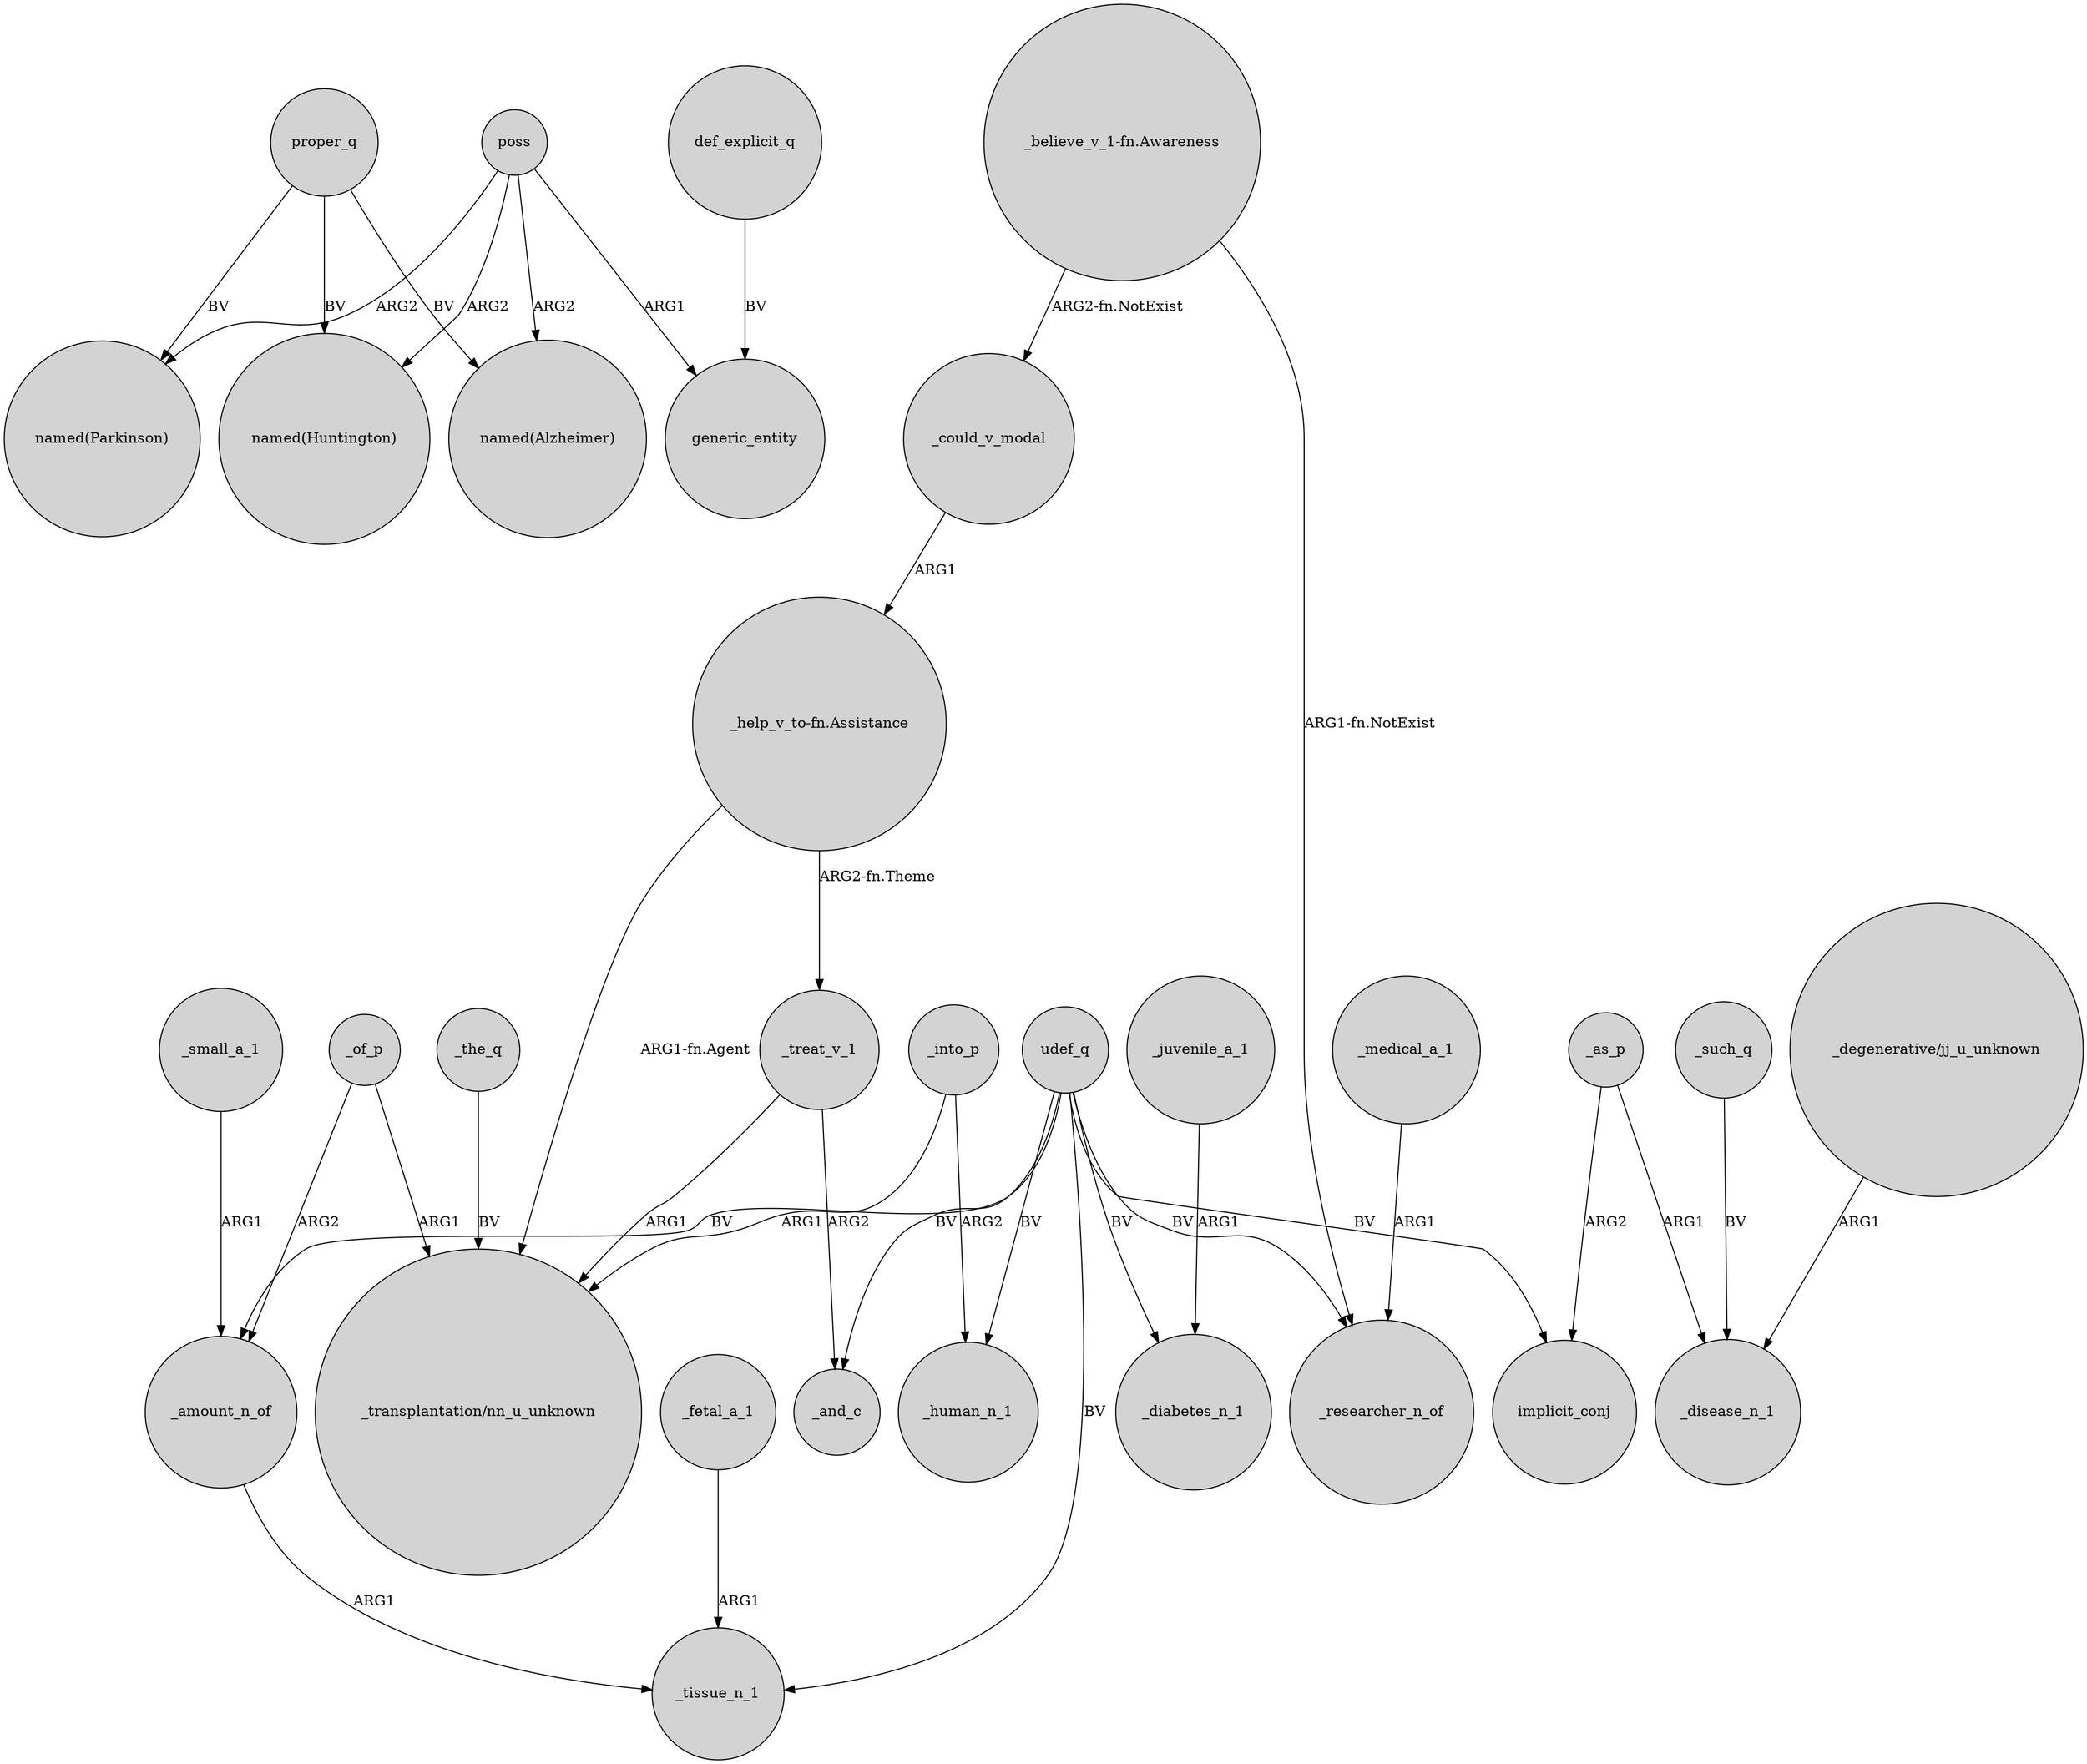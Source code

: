 digraph {
	node [shape=circle style=filled]
	proper_q -> "named(Huntington)" [label=BV]
	poss -> generic_entity [label=ARG1]
	udef_q -> _amount_n_of [label=BV]
	_the_q -> "_transplantation/nn_u_unknown" [label=BV]
	proper_q -> "named(Alzheimer)" [label=BV]
	_could_v_modal -> "_help_v_to-fn.Assistance" [label=ARG1]
	_fetal_a_1 -> _tissue_n_1 [label=ARG1]
	_of_p -> "_transplantation/nn_u_unknown" [label=ARG1]
	"_degenerative/jj_u_unknown" -> _disease_n_1 [label=ARG1]
	def_explicit_q -> generic_entity [label=BV]
	"_believe_v_1-fn.Awareness" -> _could_v_modal [label="ARG2-fn.NotExist"]
	poss -> "named(Alzheimer)" [label=ARG2]
	udef_q -> implicit_conj [label=BV]
	udef_q -> _tissue_n_1 [label=BV]
	udef_q -> _human_n_1 [label=BV]
	_treat_v_1 -> "_transplantation/nn_u_unknown" [label=ARG1]
	_as_p -> _disease_n_1 [label=ARG1]
	_amount_n_of -> _tissue_n_1 [label=ARG1]
	"_help_v_to-fn.Assistance" -> "_transplantation/nn_u_unknown" [label="ARG1-fn.Agent"]
	_such_q -> _disease_n_1 [label=BV]
	"_help_v_to-fn.Assistance" -> _treat_v_1 [label="ARG2-fn.Theme"]
	udef_q -> _researcher_n_of [label=BV]
	"_believe_v_1-fn.Awareness" -> _researcher_n_of [label="ARG1-fn.NotExist"]
	proper_q -> "named(Parkinson)" [label=BV]
	_of_p -> _amount_n_of [label=ARG2]
	poss -> "named(Huntington)" [label=ARG2]
	_small_a_1 -> _amount_n_of [label=ARG1]
	_as_p -> implicit_conj [label=ARG2]
	poss -> "named(Parkinson)" [label=ARG2]
	_juvenile_a_1 -> _diabetes_n_1 [label=ARG1]
	_medical_a_1 -> _researcher_n_of [label=ARG1]
	_into_p -> "_transplantation/nn_u_unknown" [label=ARG1]
	udef_q -> _and_c [label=BV]
	_into_p -> _human_n_1 [label=ARG2]
	_treat_v_1 -> _and_c [label=ARG2]
	udef_q -> _diabetes_n_1 [label=BV]
}
